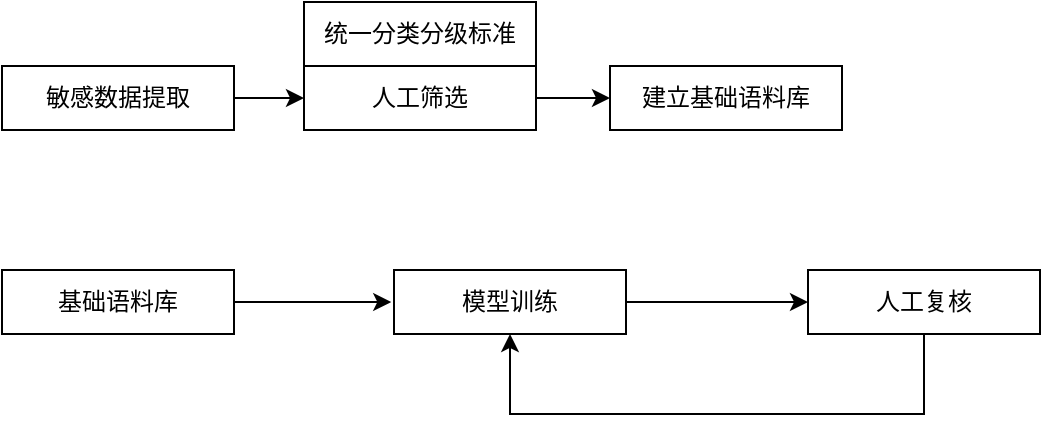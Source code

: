 <mxfile version="22.1.21" type="github">
  <diagram id="C5RBs43oDa-KdzZeNtuy" name="Page-1">
    <mxGraphModel dx="875" dy="448" grid="0" gridSize="10" guides="1" tooltips="1" connect="1" arrows="1" fold="1" page="1" pageScale="1" pageWidth="827" pageHeight="1169" math="0" shadow="0">
      <root>
        <mxCell id="WIyWlLk6GJQsqaUBKTNV-0" />
        <mxCell id="WIyWlLk6GJQsqaUBKTNV-1" parent="WIyWlLk6GJQsqaUBKTNV-0" />
        <mxCell id="KbImMk8VCF1O9yzr9qIP-2" value="建立基础语料库" style="rounded=0;whiteSpace=wrap;html=1;" vertex="1" parent="WIyWlLk6GJQsqaUBKTNV-1">
          <mxGeometry x="462" y="179" width="116" height="32" as="geometry" />
        </mxCell>
        <mxCell id="KbImMk8VCF1O9yzr9qIP-9" style="edgeStyle=orthogonalEdgeStyle;rounded=0;orthogonalLoop=1;jettySize=auto;html=1;" edge="1" parent="WIyWlLk6GJQsqaUBKTNV-1" source="KbImMk8VCF1O9yzr9qIP-4" target="KbImMk8VCF1O9yzr9qIP-7">
          <mxGeometry relative="1" as="geometry" />
        </mxCell>
        <mxCell id="KbImMk8VCF1O9yzr9qIP-4" value="敏感数据提取" style="rounded=0;whiteSpace=wrap;html=1;" vertex="1" parent="WIyWlLk6GJQsqaUBKTNV-1">
          <mxGeometry x="158" y="179" width="116" height="32" as="geometry" />
        </mxCell>
        <mxCell id="KbImMk8VCF1O9yzr9qIP-10" style="edgeStyle=orthogonalEdgeStyle;rounded=0;orthogonalLoop=1;jettySize=auto;html=1;" edge="1" parent="WIyWlLk6GJQsqaUBKTNV-1" source="KbImMk8VCF1O9yzr9qIP-7" target="KbImMk8VCF1O9yzr9qIP-2">
          <mxGeometry relative="1" as="geometry" />
        </mxCell>
        <mxCell id="KbImMk8VCF1O9yzr9qIP-7" value="人工筛选" style="rounded=0;whiteSpace=wrap;html=1;" vertex="1" parent="WIyWlLk6GJQsqaUBKTNV-1">
          <mxGeometry x="309" y="179" width="116" height="32" as="geometry" />
        </mxCell>
        <mxCell id="KbImMk8VCF1O9yzr9qIP-12" style="edgeStyle=orthogonalEdgeStyle;rounded=0;orthogonalLoop=1;jettySize=auto;html=1;" edge="1" parent="WIyWlLk6GJQsqaUBKTNV-1" source="KbImMk8VCF1O9yzr9qIP-11">
          <mxGeometry relative="1" as="geometry">
            <mxPoint x="352.621" y="297.0" as="targetPoint" />
          </mxGeometry>
        </mxCell>
        <mxCell id="KbImMk8VCF1O9yzr9qIP-11" value="基础语料库" style="rounded=0;whiteSpace=wrap;html=1;" vertex="1" parent="WIyWlLk6GJQsqaUBKTNV-1">
          <mxGeometry x="158" y="281" width="116" height="32" as="geometry" />
        </mxCell>
        <mxCell id="KbImMk8VCF1O9yzr9qIP-15" style="edgeStyle=orthogonalEdgeStyle;rounded=0;orthogonalLoop=1;jettySize=auto;html=1;entryX=0;entryY=0.5;entryDx=0;entryDy=0;" edge="1" parent="WIyWlLk6GJQsqaUBKTNV-1" source="KbImMk8VCF1O9yzr9qIP-13" target="KbImMk8VCF1O9yzr9qIP-14">
          <mxGeometry relative="1" as="geometry">
            <mxPoint x="541.586" y="309.034" as="targetPoint" />
          </mxGeometry>
        </mxCell>
        <mxCell id="KbImMk8VCF1O9yzr9qIP-13" value="模型训练" style="rounded=0;whiteSpace=wrap;html=1;" vertex="1" parent="WIyWlLk6GJQsqaUBKTNV-1">
          <mxGeometry x="354" y="281" width="116" height="32" as="geometry" />
        </mxCell>
        <mxCell id="KbImMk8VCF1O9yzr9qIP-17" style="edgeStyle=orthogonalEdgeStyle;rounded=0;orthogonalLoop=1;jettySize=auto;html=1;entryX=0.5;entryY=1;entryDx=0;entryDy=0;exitX=0.5;exitY=1;exitDx=0;exitDy=0;" edge="1" parent="WIyWlLk6GJQsqaUBKTNV-1" source="KbImMk8VCF1O9yzr9qIP-14" target="KbImMk8VCF1O9yzr9qIP-13">
          <mxGeometry relative="1" as="geometry">
            <mxPoint x="631" y="326.004" as="sourcePoint" />
            <mxPoint x="482" y="341.97" as="targetPoint" />
            <Array as="points">
              <mxPoint x="619" y="353" />
              <mxPoint x="412" y="353" />
            </Array>
          </mxGeometry>
        </mxCell>
        <mxCell id="KbImMk8VCF1O9yzr9qIP-14" value="人工复核" style="rounded=0;whiteSpace=wrap;html=1;" vertex="1" parent="WIyWlLk6GJQsqaUBKTNV-1">
          <mxGeometry x="561" y="281" width="116" height="32" as="geometry" />
        </mxCell>
        <mxCell id="KbImMk8VCF1O9yzr9qIP-18" value="统一分类分级标准" style="rounded=0;whiteSpace=wrap;html=1;" vertex="1" parent="WIyWlLk6GJQsqaUBKTNV-1">
          <mxGeometry x="309" y="147" width="116" height="32" as="geometry" />
        </mxCell>
      </root>
    </mxGraphModel>
  </diagram>
</mxfile>
